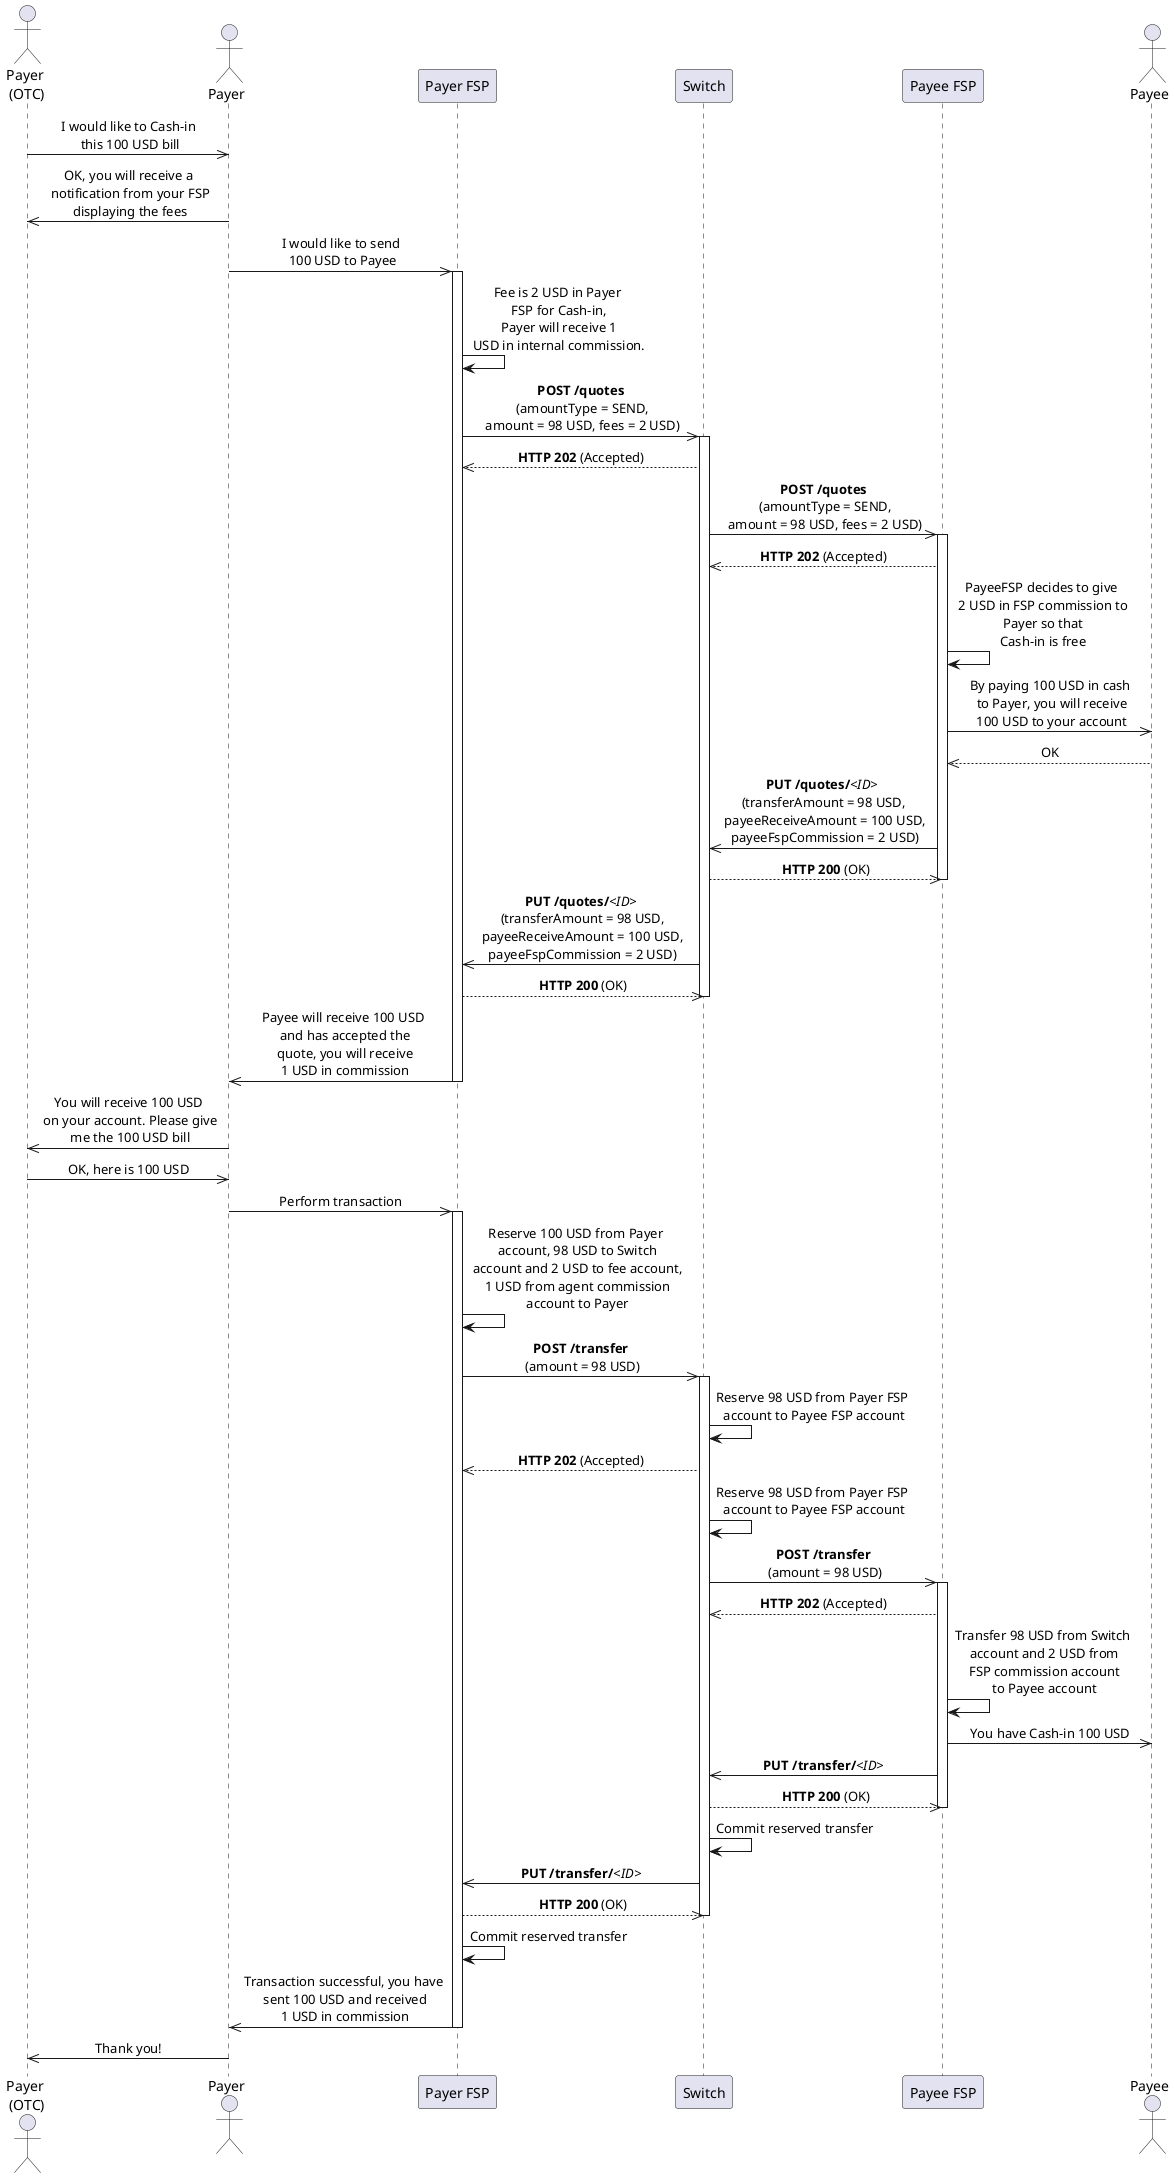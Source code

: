 /'*****
 License
 --------------
 Copyright © 2017 Bill & Melinda Gates Foundation
 The Mojaloop files are made available by the Bill & Melinda Gates Foundation under the Apache License, Version 2.0 (the "License") and you may not use these files except in compliance with the License. You may obtain a copy of the License at
 http://www.apache.org/licenses/LICENSE-2.0
 Unless required by applicable law or agreed to in writing, the Mojaloop files are distributed on an "AS IS" BASIS, WITHOUT WARRANTIES OR CONDITIONS OF ANY KIND, either express or implied. See the License for the specific language governing permissions and limitations under the License.
 Contributors
 --------------
 This is the official list of the Mojaloop project contributors for this file.
 Names of the original copyright holders (individuals or organizations)
 should be listed with a '*' in the first column. People who have
 contributed from an organization can be listed under the organization
 that actually holds the copyright for their contributions (see the
 Gates Foundation organization for an example). Those individuals should have
 their names indented and be marked with a '-'. Email address can be added
 optionally within square brackets <email>.
 * Gates Foundation
 - Name Surname <name.surname@gatesfoundation.com>

 * Henk Kodde <henk.kodde@modusbox.com>
 --------------
 ******'/

@startuml
' declaring skinparam
skinparam sequenceMessageAlign center

' declare title
' title Agent-initiated Cash-In example with send amount

' Actor Keys:
' participant - FSP or Switch
' actor - Payee, Payer or Payer(OTC)

' declare actors
actor "Payer\n (OTC)" as PayerOTC
actor "Payer" as Payer
participant "Payer FSP" as PayerFSP
participant "Switch" as SWITCH
participant "Payee FSP" as PayeeFSP
Actor "Payee" as Payee

' start flow

' activate Payer
PayerOTC ->> Payer: I would like to Cash-in\n this 100 USD bill
PayerOTC <<- Payer: OK, you will receive a\n notification from your FSP\n displaying the fees
Payer ->> PayerFSP: I would like to send\n 100 USD to Payee
activate PayerFSP
PayerFSP -> PayerFSP: Fee is 2 USD in Payer\n FSP for Cash-in,\n Payer will receive 1\n USD in internal commission.
PayerFSP ->> SWITCH: **POST /quotes**\n (amountType = SEND,\n amount = 98 USD, fees = 2 USD)
activate SWITCH
PayerFSP <<-- SWITCH: **HTTP 202** (Accepted)
SWITCH ->> PayeeFSP: **POST /quotes**\n (amountType = SEND,\n amount = 98 USD, fees = 2 USD)
activate PayeeFSP
SWITCH <<-- PayeeFSP: **HTTP 202** (Accepted)
PayeeFSP -> PayeeFSP: PayeeFSP decides to give\n 2 USD in FSP commission to\n Payer so that\n Cash-in is free
PayeeFSP ->> Payee: By paying 100 USD in cash\n to Payer, you will receive\n 100 USD to your account
PayeeFSP <<-- Payee: OK
SWITCH <<- PayeeFSP: **PUT /quotes/**<i><ID></i> \n(transferAmount = 98 USD,\n payeeReceiveAmount = 100 USD,\n payeeFspCommission = 2 USD)
SWITCH -->> PayeeFSP: **HTTP 200** (OK)
deactivate PayeeFSP
PayerFSP <<- SWITCH: **PUT /quotes/**<i><ID></i>\n (transferAmount = 98 USD,\n payeeReceiveAmount = 100 USD,\n payeeFspCommission = 2 USD)
PayerFSP -->> SWITCH: **HTTP 200** (OK)
deactivate SWITCH
Payer <<- PayerFSP: Payee will receive 100 USD\n and has accepted the\n quote, you will receive\n 1 USD in commission
deactivate PayerFSP
PayerOTC <<- Payer: You will receive 100 USD\n on your account. Please give\n me the 100 USD bill
' deactivate Payer
PayerOTC ->> Payer: OK, here is 100 USD
Payer ->> PayerFSP: Perform transaction
activate PayerFSP
PayerFSP -> PayerFSP: Reserve 100 USD from Payer\n account, 98 USD to Switch\n account and 2 USD to fee account,\n 1 USD from agent commission\n account to Payer
PayerFSP ->> SWITCH: **POST /transfer**\n (amount = 98 USD)
activate SWITCH
SWITCH -> SWITCH: Reserve 98 USD from Payer FSP\n account to Payee FSP account
PayerFSP <<-- SWITCH: **HTTP 202** (Accepted)
SWITCH -> SWITCH: Reserve 98 USD from Payer FSP\n account to Payee FSP account
SWITCH ->> PayeeFSP: **POST /transfer**\n (amount = 98 USD)
activate PayeeFSP
SWITCH <<-- PayeeFSP: **HTTP 202** (Accepted)
PayeeFSP -> PayeeFSP: Transfer 98 USD from Switch\n account and 2 USD from\n FSP commission account\n to Payee account
PayeeFSP ->> Payee: You have Cash-in 100 USD
SWITCH <<- PayeeFSP: **PUT /transfer/**<i><ID></i>
SWITCH -->> PayeeFSP: **HTTP 200** (OK)
deactivate PayeeFSP
SWITCH -> SWITCH: Commit reserved transfer
PayerFSP <<- SWITCH: **PUT /transfer/**<i><ID></i>
PayerFSP -->> SWITCH: **HTTP 200** (OK)
deactivate SWITCH
PayerFSP -> PayerFSP: Commit reserved transfer
Payer <<- PayerFSP: Transaction successful, you have\n sent 100 USD and received\n 1 USD in commission
deactivate PayerFSP
PayerOTC <<- Payer: Thank you!
@enduml
